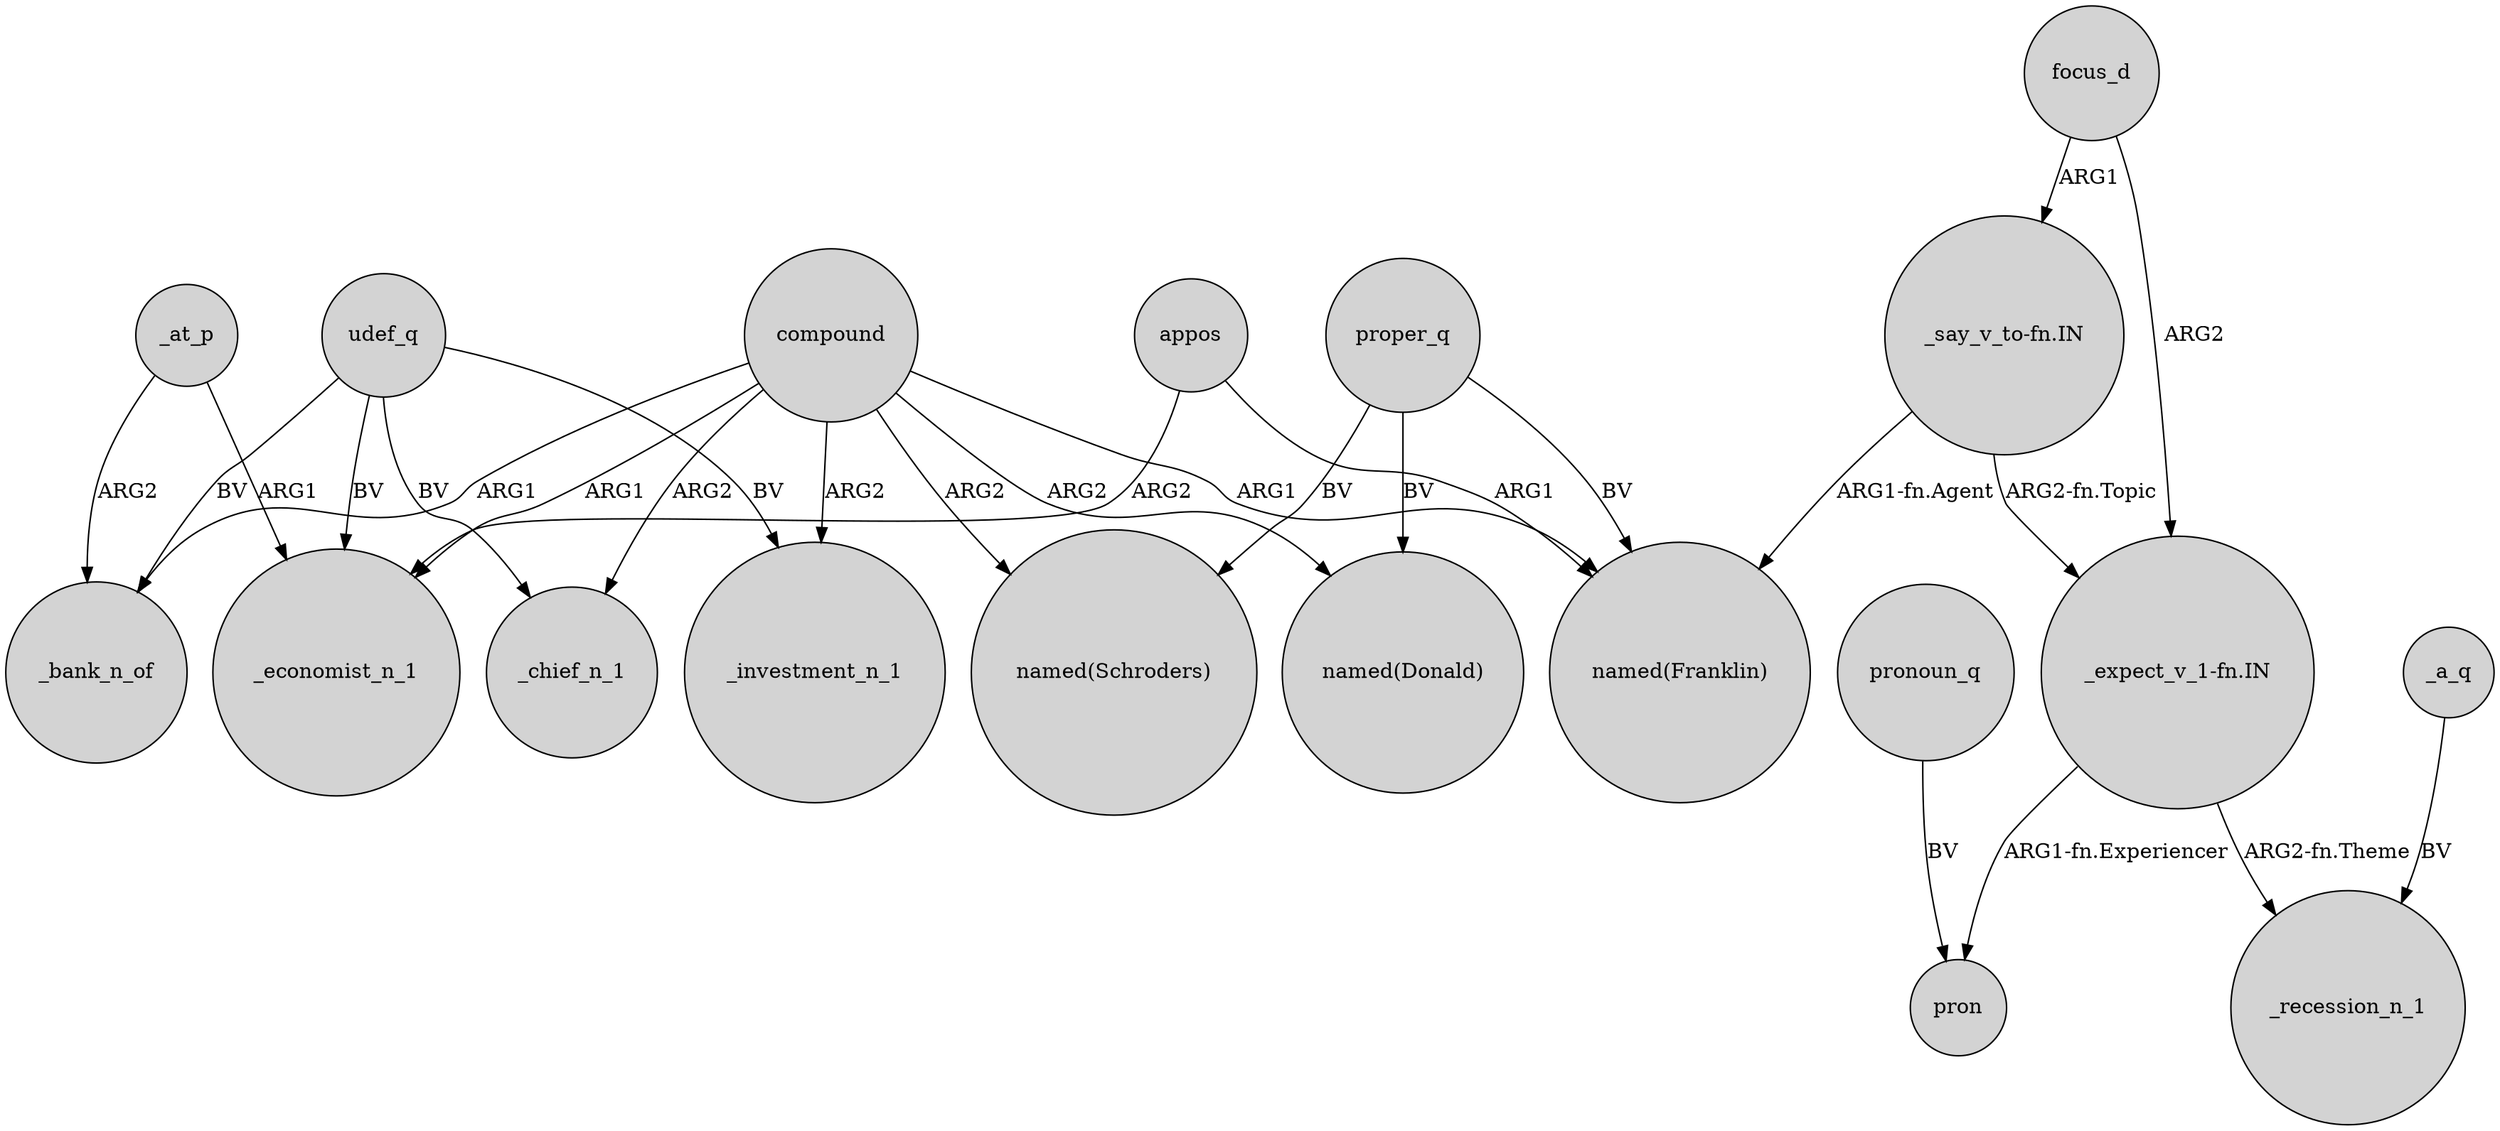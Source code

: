 digraph {
	node [shape=circle style=filled]
	appos -> "named(Franklin)" [label=ARG1]
	_at_p -> _bank_n_of [label=ARG2]
	focus_d -> "_expect_v_1-fn.IN" [label=ARG2]
	appos -> _economist_n_1 [label=ARG2]
	compound -> _bank_n_of [label=ARG1]
	compound -> "named(Franklin)" [label=ARG1]
	compound -> _investment_n_1 [label=ARG2]
	udef_q -> _economist_n_1 [label=BV]
	compound -> "named(Donald)" [label=ARG2]
	compound -> _chief_n_1 [label=ARG2]
	proper_q -> "named(Franklin)" [label=BV]
	compound -> "named(Schroders)" [label=ARG2]
	compound -> _economist_n_1 [label=ARG1]
	pronoun_q -> pron [label=BV]
	udef_q -> _chief_n_1 [label=BV]
	"_expect_v_1-fn.IN" -> _recession_n_1 [label="ARG2-fn.Theme"]
	"_say_v_to-fn.IN" -> "named(Franklin)" [label="ARG1-fn.Agent"]
	_at_p -> _economist_n_1 [label=ARG1]
	_a_q -> _recession_n_1 [label=BV]
	"_expect_v_1-fn.IN" -> pron [label="ARG1-fn.Experiencer"]
	udef_q -> _investment_n_1 [label=BV]
	"_say_v_to-fn.IN" -> "_expect_v_1-fn.IN" [label="ARG2-fn.Topic"]
	proper_q -> "named(Donald)" [label=BV]
	proper_q -> "named(Schroders)" [label=BV]
	udef_q -> _bank_n_of [label=BV]
	focus_d -> "_say_v_to-fn.IN" [label=ARG1]
}
